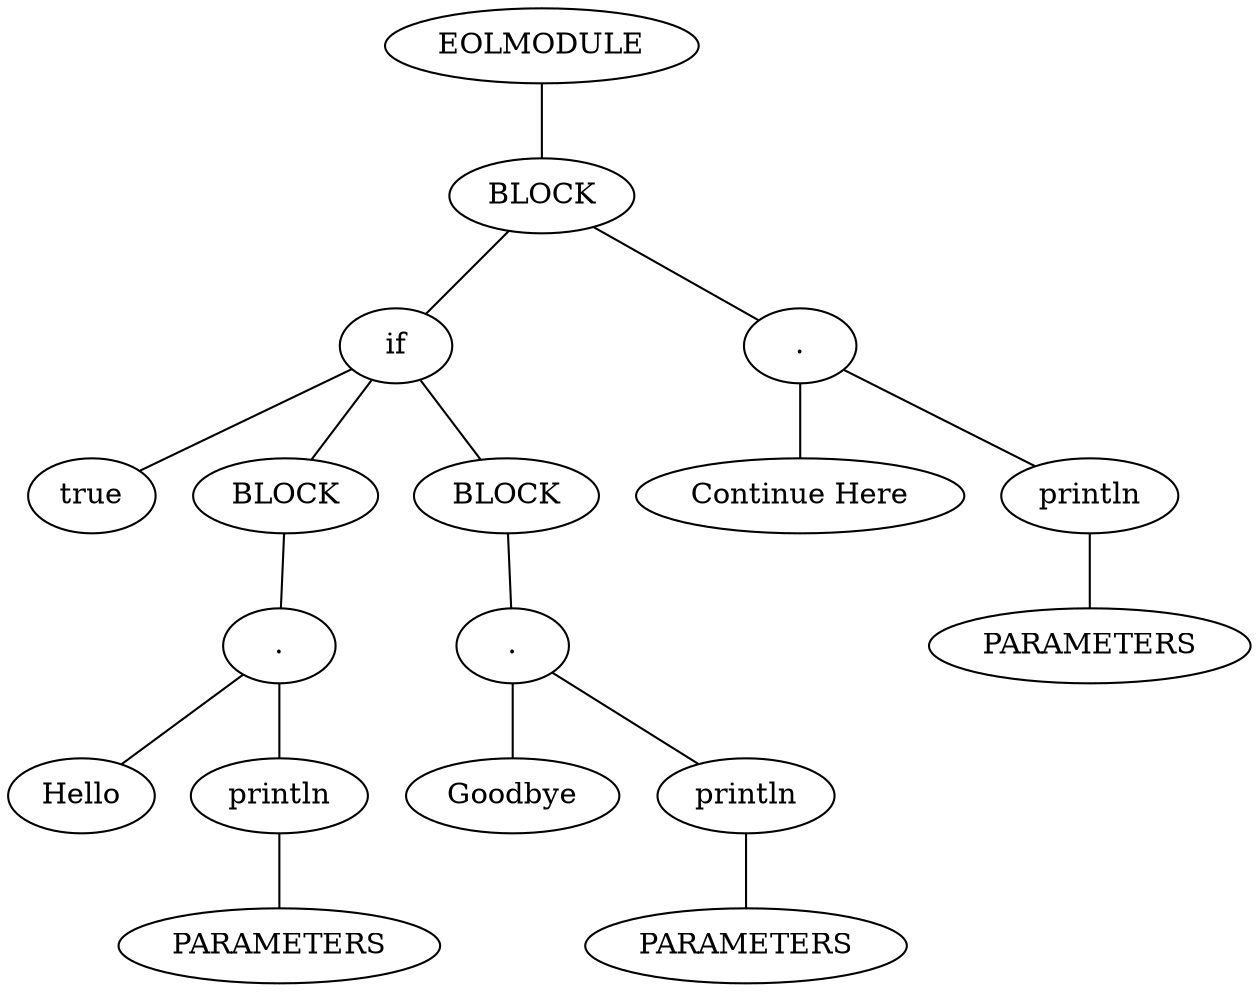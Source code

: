 graph AST {
0 [label="EOLMODULE",color=black,fontcolor=black,style=filled,fillcolor=white]
1 [label="BLOCK",color=black,fontcolor=black,style=filled,fillcolor=white]
0 -- 1
1 [label="BLOCK",color=black,fontcolor=black,style=filled,fillcolor=white]
2 [label="if",color=black,fontcolor=black,style=filled,fillcolor=white]
1 -- 2
2 [label="if",color=black,fontcolor=black,style=filled,fillcolor=white]
3 [label="true",color=black,fontcolor=black,style=filled,fillcolor=white]
2 -- 3
3 [label="true",color=black,fontcolor=black,style=filled,fillcolor=white]
4 [label="BLOCK",color=black,fontcolor=black,style=filled,fillcolor=white]
2 -- 4
4 [label="BLOCK",color=black,fontcolor=black,style=filled,fillcolor=white]
5 [label=".",color=black,fontcolor=black,style=filled,fillcolor=white]
4 -- 5
5 [label=".",color=black,fontcolor=black,style=filled,fillcolor=white]
6 [label="Hello",color=black,fontcolor=black,style=filled,fillcolor=white]
5 -- 6
6 [label="Hello",color=black,fontcolor=black,style=filled,fillcolor=white]
7 [label="println",color=black,fontcolor=black,style=filled,fillcolor=white]
5 -- 7
7 [label="println",color=black,fontcolor=black,style=filled,fillcolor=white]
8 [label="PARAMETERS",color=black,fontcolor=black,style=filled,fillcolor=white]
7 -- 8
8 [label="PARAMETERS",color=black,fontcolor=black,style=filled,fillcolor=white]
9 [label="BLOCK",color=black,fontcolor=black,style=filled,fillcolor=white]
2 -- 9
9 [label="BLOCK",color=black,fontcolor=black,style=filled,fillcolor=white]
10 [label=".",color=black,fontcolor=black,style=filled,fillcolor=white]
9 -- 10
10 [label=".",color=black,fontcolor=black,style=filled,fillcolor=white]
11 [label="Goodbye",color=black,fontcolor=black,style=filled,fillcolor=white]
10 -- 11
11 [label="Goodbye",color=black,fontcolor=black,style=filled,fillcolor=white]
12 [label="println",color=black,fontcolor=black,style=filled,fillcolor=white]
10 -- 12
12 [label="println",color=black,fontcolor=black,style=filled,fillcolor=white]
13 [label="PARAMETERS",color=black,fontcolor=black,style=filled,fillcolor=white]
12 -- 13
13 [label="PARAMETERS",color=black,fontcolor=black,style=filled,fillcolor=white]
14 [label=".",color=black,fontcolor=black,style=filled,fillcolor=white]
1 -- 14
14 [label=".",color=black,fontcolor=black,style=filled,fillcolor=white]
15 [label="Continue Here",color=black,fontcolor=black,style=filled,fillcolor=white]
14 -- 15
15 [label="Continue Here",color=black,fontcolor=black,style=filled,fillcolor=white]
16 [label="println",color=black,fontcolor=black,style=filled,fillcolor=white]
14 -- 16
16 [label="println",color=black,fontcolor=black,style=filled,fillcolor=white]
17 [label="PARAMETERS",color=black,fontcolor=black,style=filled,fillcolor=white]
16 -- 17
17 [label="PARAMETERS",color=black,fontcolor=black,style=filled,fillcolor=white]
}
